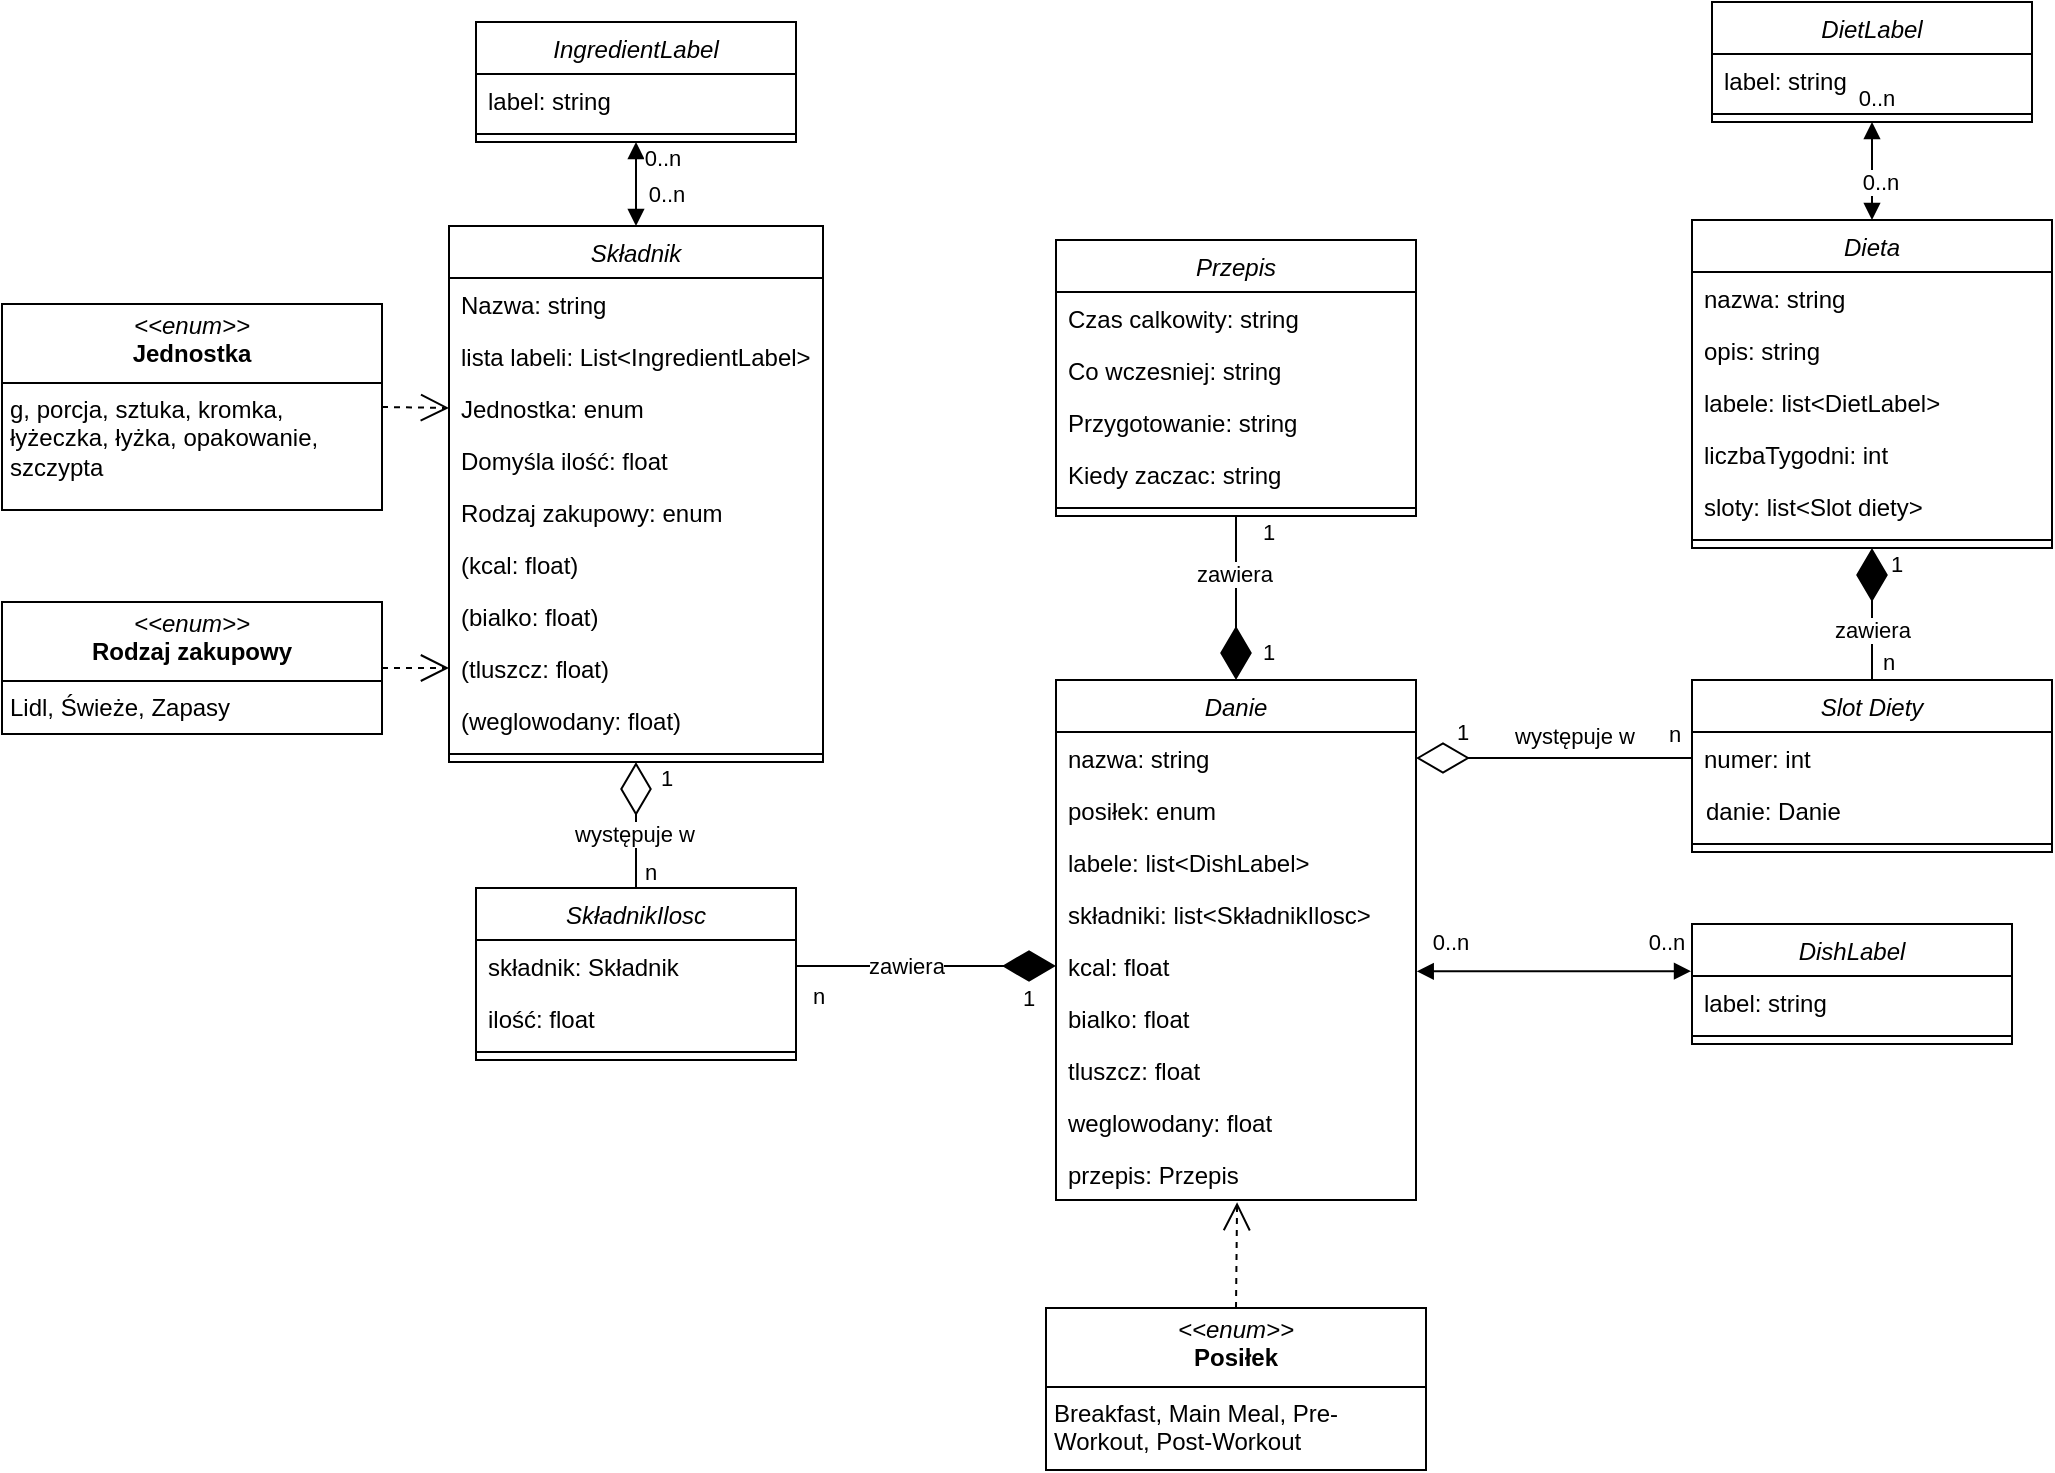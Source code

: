 <mxfile>
    <diagram id="C5RBs43oDa-KdzZeNtuy" name="Page-1">
        <mxGraphModel dx="2134" dy="2095" grid="0" gridSize="10" guides="1" tooltips="1" connect="1" arrows="1" fold="1" page="1" pageScale="1" pageWidth="827" pageHeight="1169" math="0" shadow="0">
            <root>
                <mxCell id="WIyWlLk6GJQsqaUBKTNV-0"/>
                <mxCell id="WIyWlLk6GJQsqaUBKTNV-1" parent="WIyWlLk6GJQsqaUBKTNV-0"/>
                <mxCell id="zkfFHV4jXpPFQw0GAbJ--0" value="Składnik" style="swimlane;fontStyle=2;align=center;verticalAlign=top;childLayout=stackLayout;horizontal=1;startSize=26;horizontalStack=0;resizeParent=1;resizeLast=0;collapsible=1;marginBottom=0;rounded=0;shadow=0;strokeWidth=1;" parent="WIyWlLk6GJQsqaUBKTNV-1" vertex="1">
                    <mxGeometry x="19.5" y="15" width="187" height="268" as="geometry">
                        <mxRectangle x="220" y="120" width="160" height="26" as="alternateBounds"/>
                    </mxGeometry>
                </mxCell>
                <mxCell id="zkfFHV4jXpPFQw0GAbJ--1" value="Nazwa: string" style="text;align=left;verticalAlign=top;spacingLeft=4;spacingRight=4;overflow=hidden;rotatable=0;points=[[0,0.5],[1,0.5]];portConstraint=eastwest;" parent="zkfFHV4jXpPFQw0GAbJ--0" vertex="1">
                    <mxGeometry y="26" width="187" height="26" as="geometry"/>
                </mxCell>
                <mxCell id="32" value="lista labeli: List&lt;IngredientLabel&gt;" style="text;align=left;verticalAlign=top;spacingLeft=4;spacingRight=4;overflow=hidden;rotatable=0;points=[[0,0.5],[1,0.5]];portConstraint=eastwest;" parent="zkfFHV4jXpPFQw0GAbJ--0" vertex="1">
                    <mxGeometry y="52" width="187" height="26" as="geometry"/>
                </mxCell>
                <mxCell id="zkfFHV4jXpPFQw0GAbJ--2" value="Jednostka: enum " style="text;align=left;verticalAlign=top;spacingLeft=4;spacingRight=4;overflow=hidden;rotatable=0;points=[[0,0.5],[1,0.5]];portConstraint=eastwest;rounded=0;shadow=0;html=0;" parent="zkfFHV4jXpPFQw0GAbJ--0" vertex="1">
                    <mxGeometry y="78" width="187" height="26" as="geometry"/>
                </mxCell>
                <mxCell id="c72ddF2UnbNpAd4IKjq6-0" value="Domyśla ilość: float" style="text;align=left;verticalAlign=top;spacingLeft=4;spacingRight=4;overflow=hidden;rotatable=0;points=[[0,0.5],[1,0.5]];portConstraint=eastwest;rounded=0;shadow=0;html=0;" parent="zkfFHV4jXpPFQw0GAbJ--0" vertex="1">
                    <mxGeometry y="104" width="187" height="26" as="geometry"/>
                </mxCell>
                <mxCell id="c72ddF2UnbNpAd4IKjq6-1" value="Rodzaj zakupowy: enum" style="text;align=left;verticalAlign=top;spacingLeft=4;spacingRight=4;overflow=hidden;rotatable=0;points=[[0,0.5],[1,0.5]];portConstraint=eastwest;rounded=0;shadow=0;html=0;" parent="zkfFHV4jXpPFQw0GAbJ--0" vertex="1">
                    <mxGeometry y="130" width="187" height="26" as="geometry"/>
                </mxCell>
                <mxCell id="c72ddF2UnbNpAd4IKjq6-2" value="(kcal: float)&#xa;" style="text;align=left;verticalAlign=top;spacingLeft=4;spacingRight=4;overflow=hidden;rotatable=0;points=[[0,0.5],[1,0.5]];portConstraint=eastwest;rounded=0;shadow=0;html=0;" parent="zkfFHV4jXpPFQw0GAbJ--0" vertex="1">
                    <mxGeometry y="156" width="187" height="26" as="geometry"/>
                </mxCell>
                <mxCell id="c72ddF2UnbNpAd4IKjq6-4" value="(bialko: float)&#xa;" style="text;align=left;verticalAlign=top;spacingLeft=4;spacingRight=4;overflow=hidden;rotatable=0;points=[[0,0.5],[1,0.5]];portConstraint=eastwest;rounded=0;shadow=0;html=0;" parent="zkfFHV4jXpPFQw0GAbJ--0" vertex="1">
                    <mxGeometry y="182" width="187" height="26" as="geometry"/>
                </mxCell>
                <mxCell id="c72ddF2UnbNpAd4IKjq6-5" value="(tluszcz: float)&#xa;" style="text;align=left;verticalAlign=top;spacingLeft=4;spacingRight=4;overflow=hidden;rotatable=0;points=[[0,0.5],[1,0.5]];portConstraint=eastwest;rounded=0;shadow=0;html=0;" parent="zkfFHV4jXpPFQw0GAbJ--0" vertex="1">
                    <mxGeometry y="208" width="187" height="26" as="geometry"/>
                </mxCell>
                <mxCell id="c72ddF2UnbNpAd4IKjq6-6" value="(weglowodany: float)&#xa;" style="text;align=left;verticalAlign=top;spacingLeft=4;spacingRight=4;overflow=hidden;rotatable=0;points=[[0,0.5],[1,0.5]];portConstraint=eastwest;rounded=0;shadow=0;html=0;" parent="zkfFHV4jXpPFQw0GAbJ--0" vertex="1">
                    <mxGeometry y="234" width="187" height="26" as="geometry"/>
                </mxCell>
                <mxCell id="zkfFHV4jXpPFQw0GAbJ--4" value="" style="line;html=1;strokeWidth=1;align=left;verticalAlign=middle;spacingTop=-1;spacingLeft=3;spacingRight=3;rotatable=0;labelPosition=right;points=[];portConstraint=eastwest;" parent="zkfFHV4jXpPFQw0GAbJ--0" vertex="1">
                    <mxGeometry y="260" width="187" height="8" as="geometry"/>
                </mxCell>
                <mxCell id="c72ddF2UnbNpAd4IKjq6-7" value="Danie" style="swimlane;fontStyle=2;align=center;verticalAlign=top;childLayout=stackLayout;horizontal=1;startSize=26;horizontalStack=0;resizeParent=1;resizeLast=0;collapsible=1;marginBottom=0;rounded=0;shadow=0;strokeWidth=1;" parent="WIyWlLk6GJQsqaUBKTNV-1" vertex="1">
                    <mxGeometry x="323" y="242" width="180" height="260" as="geometry">
                        <mxRectangle x="220" y="120" width="160" height="26" as="alternateBounds"/>
                    </mxGeometry>
                </mxCell>
                <mxCell id="c72ddF2UnbNpAd4IKjq6-8" value="nazwa: string" style="text;align=left;verticalAlign=top;spacingLeft=4;spacingRight=4;overflow=hidden;rotatable=0;points=[[0,0.5],[1,0.5]];portConstraint=eastwest;" parent="c72ddF2UnbNpAd4IKjq6-7" vertex="1">
                    <mxGeometry y="26" width="180" height="26" as="geometry"/>
                </mxCell>
                <mxCell id="c72ddF2UnbNpAd4IKjq6-11" value="posiłek: enum" style="text;align=left;verticalAlign=top;spacingLeft=4;spacingRight=4;overflow=hidden;rotatable=0;points=[[0,0.5],[1,0.5]];portConstraint=eastwest;rounded=0;shadow=0;html=0;" parent="c72ddF2UnbNpAd4IKjq6-7" vertex="1">
                    <mxGeometry y="52" width="180" height="26" as="geometry"/>
                </mxCell>
                <mxCell id="c72ddF2UnbNpAd4IKjq6-9" value="labele: list&lt;DishLabel&gt;" style="text;align=left;verticalAlign=top;spacingLeft=4;spacingRight=4;overflow=hidden;rotatable=0;points=[[0,0.5],[1,0.5]];portConstraint=eastwest;rounded=0;shadow=0;html=0;" parent="c72ddF2UnbNpAd4IKjq6-7" vertex="1">
                    <mxGeometry y="78" width="180" height="26" as="geometry"/>
                </mxCell>
                <mxCell id="c72ddF2UnbNpAd4IKjq6-10" value="składniki: list&lt;SkładnikIlosc&gt;&#xa;" style="text;align=left;verticalAlign=top;spacingLeft=4;spacingRight=4;overflow=hidden;rotatable=0;points=[[0,0.5],[1,0.5]];portConstraint=eastwest;rounded=0;shadow=0;html=0;" parent="c72ddF2UnbNpAd4IKjq6-7" vertex="1">
                    <mxGeometry y="104" width="180" height="26" as="geometry"/>
                </mxCell>
                <mxCell id="c72ddF2UnbNpAd4IKjq6-12" value="kcal: float" style="text;align=left;verticalAlign=top;spacingLeft=4;spacingRight=4;overflow=hidden;rotatable=0;points=[[0,0.5],[1,0.5]];portConstraint=eastwest;rounded=0;shadow=0;html=0;" parent="c72ddF2UnbNpAd4IKjq6-7" vertex="1">
                    <mxGeometry y="130" width="180" height="26" as="geometry"/>
                </mxCell>
                <mxCell id="c72ddF2UnbNpAd4IKjq6-13" value="bialko: float&#xa;" style="text;align=left;verticalAlign=top;spacingLeft=4;spacingRight=4;overflow=hidden;rotatable=0;points=[[0,0.5],[1,0.5]];portConstraint=eastwest;rounded=0;shadow=0;html=0;" parent="c72ddF2UnbNpAd4IKjq6-7" vertex="1">
                    <mxGeometry y="156" width="180" height="26" as="geometry"/>
                </mxCell>
                <mxCell id="c72ddF2UnbNpAd4IKjq6-14" value="tluszcz: float&#xa;" style="text;align=left;verticalAlign=top;spacingLeft=4;spacingRight=4;overflow=hidden;rotatable=0;points=[[0,0.5],[1,0.5]];portConstraint=eastwest;rounded=0;shadow=0;html=0;" parent="c72ddF2UnbNpAd4IKjq6-7" vertex="1">
                    <mxGeometry y="182" width="180" height="26" as="geometry"/>
                </mxCell>
                <mxCell id="c72ddF2UnbNpAd4IKjq6-15" value="weglowodany: float&#xa;" style="text;align=left;verticalAlign=top;spacingLeft=4;spacingRight=4;overflow=hidden;rotatable=0;points=[[0,0.5],[1,0.5]];portConstraint=eastwest;rounded=0;shadow=0;html=0;" parent="c72ddF2UnbNpAd4IKjq6-7" vertex="1">
                    <mxGeometry y="208" width="180" height="26" as="geometry"/>
                </mxCell>
                <mxCell id="c72ddF2UnbNpAd4IKjq6-16" value="przepis: Przepis" style="text;align=left;verticalAlign=top;spacingLeft=4;spacingRight=4;overflow=hidden;rotatable=0;points=[[0,0.5],[1,0.5]];portConstraint=eastwest;rounded=0;shadow=0;html=0;" parent="c72ddF2UnbNpAd4IKjq6-7" vertex="1">
                    <mxGeometry y="234" width="180" height="26" as="geometry"/>
                </mxCell>
                <mxCell id="c72ddF2UnbNpAd4IKjq6-18" value="Przepis" style="swimlane;fontStyle=2;align=center;verticalAlign=top;childLayout=stackLayout;horizontal=1;startSize=26;horizontalStack=0;resizeParent=1;resizeLast=0;collapsible=1;marginBottom=0;rounded=0;shadow=0;strokeWidth=1;" parent="WIyWlLk6GJQsqaUBKTNV-1" vertex="1">
                    <mxGeometry x="323" y="22" width="180" height="138" as="geometry">
                        <mxRectangle x="220" y="120" width="160" height="26" as="alternateBounds"/>
                    </mxGeometry>
                </mxCell>
                <mxCell id="c72ddF2UnbNpAd4IKjq6-27" value="Czas calkowity: string" style="text;align=left;verticalAlign=top;spacingLeft=4;spacingRight=4;overflow=hidden;rotatable=0;points=[[0,0.5],[1,0.5]];portConstraint=eastwest;rounded=0;shadow=0;html=0;" parent="c72ddF2UnbNpAd4IKjq6-18" vertex="1">
                    <mxGeometry y="26" width="180" height="26" as="geometry"/>
                </mxCell>
                <mxCell id="c72ddF2UnbNpAd4IKjq6-29" value="Co wczesniej: string" style="text;align=left;verticalAlign=top;spacingLeft=4;spacingRight=4;overflow=hidden;rotatable=0;points=[[0,0.5],[1,0.5]];portConstraint=eastwest;rounded=0;shadow=0;html=0;" parent="c72ddF2UnbNpAd4IKjq6-18" vertex="1">
                    <mxGeometry y="52" width="180" height="26" as="geometry"/>
                </mxCell>
                <mxCell id="c72ddF2UnbNpAd4IKjq6-30" value="Przygotowanie: string" style="text;align=left;verticalAlign=top;spacingLeft=4;spacingRight=4;overflow=hidden;rotatable=0;points=[[0,0.5],[1,0.5]];portConstraint=eastwest;rounded=0;shadow=0;html=0;" parent="c72ddF2UnbNpAd4IKjq6-18" vertex="1">
                    <mxGeometry y="78" width="180" height="26" as="geometry"/>
                </mxCell>
                <mxCell id="c72ddF2UnbNpAd4IKjq6-31" value="Kiedy zaczac: string" style="text;align=left;verticalAlign=top;spacingLeft=4;spacingRight=4;overflow=hidden;rotatable=0;points=[[0,0.5],[1,0.5]];portConstraint=eastwest;rounded=0;shadow=0;html=0;" parent="c72ddF2UnbNpAd4IKjq6-18" vertex="1">
                    <mxGeometry y="104" width="180" height="26" as="geometry"/>
                </mxCell>
                <mxCell id="c72ddF2UnbNpAd4IKjq6-28" value="" style="line;html=1;strokeWidth=1;align=left;verticalAlign=middle;spacingTop=-1;spacingLeft=3;spacingRight=3;rotatable=0;labelPosition=right;points=[];portConstraint=eastwest;" parent="c72ddF2UnbNpAd4IKjq6-18" vertex="1">
                    <mxGeometry y="130" width="180" height="8" as="geometry"/>
                </mxCell>
                <mxCell id="c72ddF2UnbNpAd4IKjq6-34" value="" style="endArrow=diamondThin;endFill=1;endSize=24;html=1;rounded=0;entryX=0.5;entryY=0;entryDx=0;entryDy=0;exitX=0.5;exitY=1;exitDx=0;exitDy=0;" parent="WIyWlLk6GJQsqaUBKTNV-1" source="c72ddF2UnbNpAd4IKjq6-18" target="c72ddF2UnbNpAd4IKjq6-7" edge="1">
                    <mxGeometry width="160" relative="1" as="geometry">
                        <mxPoint x="360" y="203" as="sourcePoint"/>
                        <mxPoint x="423" y="242" as="targetPoint"/>
                    </mxGeometry>
                </mxCell>
                <mxCell id="c72ddF2UnbNpAd4IKjq6-35" value="zawiera" style="edgeLabel;html=1;align=center;verticalAlign=middle;resizable=0;points=[];" parent="c72ddF2UnbNpAd4IKjq6-34" vertex="1" connectable="0">
                    <mxGeometry x="-0.29" y="-1" relative="1" as="geometry">
                        <mxPoint as="offset"/>
                    </mxGeometry>
                </mxCell>
                <mxCell id="7" value="1" style="edgeLabel;html=1;align=center;verticalAlign=middle;resizable=0;points=[];" parent="c72ddF2UnbNpAd4IKjq6-34" vertex="1" connectable="0">
                    <mxGeometry x="0.623" y="-3" relative="1" as="geometry">
                        <mxPoint x="19" y="1" as="offset"/>
                    </mxGeometry>
                </mxCell>
                <mxCell id="8" value="1" style="edgeLabel;html=1;align=center;verticalAlign=middle;resizable=0;points=[];" parent="c72ddF2UnbNpAd4IKjq6-34" vertex="1" connectable="0">
                    <mxGeometry x="-0.779" relative="1" as="geometry">
                        <mxPoint x="16" y="-1" as="offset"/>
                    </mxGeometry>
                </mxCell>
                <mxCell id="c72ddF2UnbNpAd4IKjq6-36" value="SkładnikIlosc" style="swimlane;fontStyle=2;align=center;verticalAlign=top;childLayout=stackLayout;horizontal=1;startSize=26;horizontalStack=0;resizeParent=1;resizeLast=0;collapsible=1;marginBottom=0;rounded=0;shadow=0;strokeWidth=1;" parent="WIyWlLk6GJQsqaUBKTNV-1" vertex="1">
                    <mxGeometry x="33" y="346" width="160" height="86" as="geometry">
                        <mxRectangle x="220" y="120" width="160" height="26" as="alternateBounds"/>
                    </mxGeometry>
                </mxCell>
                <mxCell id="c72ddF2UnbNpAd4IKjq6-37" value="składnik: Składnik" style="text;align=left;verticalAlign=top;spacingLeft=4;spacingRight=4;overflow=hidden;rotatable=0;points=[[0,0.5],[1,0.5]];portConstraint=eastwest;" parent="c72ddF2UnbNpAd4IKjq6-36" vertex="1">
                    <mxGeometry y="26" width="160" height="26" as="geometry"/>
                </mxCell>
                <mxCell id="c72ddF2UnbNpAd4IKjq6-38" value="ilość: float" style="text;align=left;verticalAlign=top;spacingLeft=4;spacingRight=4;overflow=hidden;rotatable=0;points=[[0,0.5],[1,0.5]];portConstraint=eastwest;rounded=0;shadow=0;html=0;" parent="c72ddF2UnbNpAd4IKjq6-36" vertex="1">
                    <mxGeometry y="52" width="160" height="26" as="geometry"/>
                </mxCell>
                <mxCell id="c72ddF2UnbNpAd4IKjq6-45" value="" style="line;html=1;strokeWidth=1;align=left;verticalAlign=middle;spacingTop=-1;spacingLeft=3;spacingRight=3;rotatable=0;labelPosition=right;points=[];portConstraint=eastwest;" parent="c72ddF2UnbNpAd4IKjq6-36" vertex="1">
                    <mxGeometry y="78" width="160" height="8" as="geometry"/>
                </mxCell>
                <mxCell id="c72ddF2UnbNpAd4IKjq6-52" value="" style="endArrow=diamondThin;endFill=0;endSize=24;html=1;rounded=0;exitX=0.5;exitY=0;exitDx=0;exitDy=0;entryX=0.5;entryY=1;entryDx=0;entryDy=0;" parent="WIyWlLk6GJQsqaUBKTNV-1" source="c72ddF2UnbNpAd4IKjq6-36" target="zkfFHV4jXpPFQw0GAbJ--0" edge="1">
                    <mxGeometry width="160" relative="1" as="geometry">
                        <mxPoint x="162" y="240" as="sourcePoint"/>
                        <mxPoint x="322" y="240" as="targetPoint"/>
                    </mxGeometry>
                </mxCell>
                <mxCell id="c72ddF2UnbNpAd4IKjq6-53" value="1" style="edgeLabel;html=1;align=center;verticalAlign=middle;resizable=0;points=[];" parent="c72ddF2UnbNpAd4IKjq6-52" vertex="1" connectable="0">
                    <mxGeometry x="0.499" y="-5" relative="1" as="geometry">
                        <mxPoint x="10" y="-8" as="offset"/>
                    </mxGeometry>
                </mxCell>
                <mxCell id="c72ddF2UnbNpAd4IKjq6-54" value="n" style="edgeLabel;html=1;align=center;verticalAlign=middle;resizable=0;points=[];" parent="c72ddF2UnbNpAd4IKjq6-52" vertex="1" connectable="0">
                    <mxGeometry x="-0.596" y="-1" relative="1" as="geometry">
                        <mxPoint x="6" y="4" as="offset"/>
                    </mxGeometry>
                </mxCell>
                <mxCell id="c72ddF2UnbNpAd4IKjq6-57" value="występuje w" style="edgeLabel;html=1;align=center;verticalAlign=middle;resizable=0;points=[];" parent="c72ddF2UnbNpAd4IKjq6-52" vertex="1" connectable="0">
                    <mxGeometry x="-0.135" y="1" relative="1" as="geometry">
                        <mxPoint as="offset"/>
                    </mxGeometry>
                </mxCell>
                <mxCell id="c72ddF2UnbNpAd4IKjq6-55" value="" style="endArrow=diamondThin;endFill=1;endSize=24;html=1;rounded=0;entryX=0;entryY=0.5;entryDx=0;entryDy=0;exitX=1;exitY=0.5;exitDx=0;exitDy=0;" parent="WIyWlLk6GJQsqaUBKTNV-1" source="c72ddF2UnbNpAd4IKjq6-37" target="c72ddF2UnbNpAd4IKjq6-12" edge="1">
                    <mxGeometry width="160" relative="1" as="geometry">
                        <mxPoint x="207" y="394" as="sourcePoint"/>
                        <mxPoint x="303" y="357" as="targetPoint"/>
                    </mxGeometry>
                </mxCell>
                <mxCell id="c72ddF2UnbNpAd4IKjq6-56" value="zawiera" style="edgeLabel;html=1;align=center;verticalAlign=middle;resizable=0;points=[];" parent="c72ddF2UnbNpAd4IKjq6-55" vertex="1" connectable="0">
                    <mxGeometry x="-0.29" y="-1" relative="1" as="geometry">
                        <mxPoint x="9" y="-1" as="offset"/>
                    </mxGeometry>
                </mxCell>
                <mxCell id="11" value="1" style="edgeLabel;html=1;align=center;verticalAlign=middle;resizable=0;points=[];" parent="c72ddF2UnbNpAd4IKjq6-55" vertex="1" connectable="0">
                    <mxGeometry x="0.771" y="2" relative="1" as="geometry">
                        <mxPoint x="1" y="18" as="offset"/>
                    </mxGeometry>
                </mxCell>
                <mxCell id="12" value="n" style="edgeLabel;html=1;align=center;verticalAlign=middle;resizable=0;points=[];" parent="c72ddF2UnbNpAd4IKjq6-55" vertex="1" connectable="0">
                    <mxGeometry x="-0.842" relative="1" as="geometry">
                        <mxPoint y="15" as="offset"/>
                    </mxGeometry>
                </mxCell>
                <mxCell id="J546taTjvrkiFie6R2HN-1" value="Dieta" style="swimlane;fontStyle=2;align=center;verticalAlign=top;childLayout=stackLayout;horizontal=1;startSize=26;horizontalStack=0;resizeParent=1;resizeLast=0;collapsible=1;marginBottom=0;rounded=0;shadow=0;strokeWidth=1;" parent="WIyWlLk6GJQsqaUBKTNV-1" vertex="1">
                    <mxGeometry x="641" y="12" width="180" height="164" as="geometry">
                        <mxRectangle x="220" y="120" width="160" height="26" as="alternateBounds"/>
                    </mxGeometry>
                </mxCell>
                <mxCell id="J546taTjvrkiFie6R2HN-2" value="nazwa: string" style="text;align=left;verticalAlign=top;spacingLeft=4;spacingRight=4;overflow=hidden;rotatable=0;points=[[0,0.5],[1,0.5]];portConstraint=eastwest;rounded=0;shadow=0;html=0;" parent="J546taTjvrkiFie6R2HN-1" vertex="1">
                    <mxGeometry y="26" width="180" height="26" as="geometry"/>
                </mxCell>
                <mxCell id="J546taTjvrkiFie6R2HN-3" value="opis: string" style="text;align=left;verticalAlign=top;spacingLeft=4;spacingRight=4;overflow=hidden;rotatable=0;points=[[0,0.5],[1,0.5]];portConstraint=eastwest;rounded=0;shadow=0;html=0;" parent="J546taTjvrkiFie6R2HN-1" vertex="1">
                    <mxGeometry y="52" width="180" height="26" as="geometry"/>
                </mxCell>
                <mxCell id="J546taTjvrkiFie6R2HN-14" value="labele: list&lt;DietLabel&gt;" style="text;align=left;verticalAlign=top;spacingLeft=4;spacingRight=4;overflow=hidden;rotatable=0;points=[[0,0.5],[1,0.5]];portConstraint=eastwest;rounded=0;shadow=0;html=0;" parent="J546taTjvrkiFie6R2HN-1" vertex="1">
                    <mxGeometry y="78" width="180" height="26" as="geometry"/>
                </mxCell>
                <mxCell id="J546taTjvrkiFie6R2HN-4" value="liczbaTygodni: int&#xa;" style="text;align=left;verticalAlign=top;spacingLeft=4;spacingRight=4;overflow=hidden;rotatable=0;points=[[0,0.5],[1,0.5]];portConstraint=eastwest;rounded=0;shadow=0;html=0;" parent="J546taTjvrkiFie6R2HN-1" vertex="1">
                    <mxGeometry y="104" width="180" height="26" as="geometry"/>
                </mxCell>
                <mxCell id="J546taTjvrkiFie6R2HN-5" value="sloty: list&lt;Slot diety&gt;&#xa;" style="text;align=left;verticalAlign=top;spacingLeft=4;spacingRight=4;overflow=hidden;rotatable=0;points=[[0,0.5],[1,0.5]];portConstraint=eastwest;rounded=0;shadow=0;html=0;" parent="J546taTjvrkiFie6R2HN-1" vertex="1">
                    <mxGeometry y="130" width="180" height="26" as="geometry"/>
                </mxCell>
                <mxCell id="J546taTjvrkiFie6R2HN-6" value="" style="line;html=1;strokeWidth=1;align=left;verticalAlign=middle;spacingTop=-1;spacingLeft=3;spacingRight=3;rotatable=0;labelPosition=right;points=[];portConstraint=eastwest;" parent="J546taTjvrkiFie6R2HN-1" vertex="1">
                    <mxGeometry y="156" width="180" height="8" as="geometry"/>
                </mxCell>
                <mxCell id="J546taTjvrkiFie6R2HN-7" value="Slot Diety" style="swimlane;fontStyle=2;align=center;verticalAlign=top;childLayout=stackLayout;horizontal=1;startSize=26;horizontalStack=0;resizeParent=1;resizeLast=0;collapsible=1;marginBottom=0;rounded=0;shadow=0;strokeWidth=1;" parent="WIyWlLk6GJQsqaUBKTNV-1" vertex="1">
                    <mxGeometry x="641" y="242" width="180" height="86" as="geometry">
                        <mxRectangle x="220" y="120" width="160" height="26" as="alternateBounds"/>
                    </mxGeometry>
                </mxCell>
                <mxCell id="J546taTjvrkiFie6R2HN-9" value="numer: int" style="text;align=left;verticalAlign=top;spacingLeft=4;spacingRight=4;overflow=hidden;rotatable=0;points=[[0,0.5],[1,0.5]];portConstraint=eastwest;rounded=0;shadow=0;html=0;" parent="J546taTjvrkiFie6R2HN-7" vertex="1">
                    <mxGeometry y="26" width="180" height="26" as="geometry"/>
                </mxCell>
                <mxCell id="J546taTjvrkiFie6R2HN-11" value="danie: Danie" style="text;align=left;verticalAlign=top;spacingLeft=5;spacingRight=4;overflow=hidden;rotatable=0;points=[[0,0.5],[1,0.5]];portConstraint=eastwest;rounded=0;shadow=0;html=0;" parent="J546taTjvrkiFie6R2HN-7" vertex="1">
                    <mxGeometry y="52" width="180" height="26" as="geometry"/>
                </mxCell>
                <mxCell id="J546taTjvrkiFie6R2HN-12" value="" style="line;html=1;strokeWidth=1;align=left;verticalAlign=middle;spacingTop=-1;spacingLeft=3;spacingRight=3;rotatable=0;labelPosition=right;points=[];portConstraint=eastwest;" parent="J546taTjvrkiFie6R2HN-7" vertex="1">
                    <mxGeometry y="78" width="180" height="8" as="geometry"/>
                </mxCell>
                <mxCell id="J546taTjvrkiFie6R2HN-15" value="" style="endArrow=diamondThin;endFill=1;endSize=24;html=1;rounded=0;exitX=0.5;exitY=0;exitDx=0;exitDy=0;entryX=0.5;entryY=1;entryDx=0;entryDy=0;" parent="WIyWlLk6GJQsqaUBKTNV-1" source="J546taTjvrkiFie6R2HN-7" target="J546taTjvrkiFie6R2HN-1" edge="1">
                    <mxGeometry width="160" relative="1" as="geometry">
                        <mxPoint x="746.71" y="189" as="sourcePoint"/>
                        <mxPoint x="697" y="212" as="targetPoint"/>
                    </mxGeometry>
                </mxCell>
                <mxCell id="J546taTjvrkiFie6R2HN-16" value="zawiera" style="edgeLabel;html=1;align=center;verticalAlign=middle;resizable=0;points=[];" parent="J546taTjvrkiFie6R2HN-15" vertex="1" connectable="0">
                    <mxGeometry x="-0.29" y="-1" relative="1" as="geometry">
                        <mxPoint x="-1" y="-2" as="offset"/>
                    </mxGeometry>
                </mxCell>
                <mxCell id="9" value="n" style="edgeLabel;html=1;align=center;verticalAlign=middle;resizable=0;points=[];" parent="J546taTjvrkiFie6R2HN-15" vertex="1" connectable="0">
                    <mxGeometry x="-0.843" y="-1" relative="1" as="geometry">
                        <mxPoint x="7" y="-4" as="offset"/>
                    </mxGeometry>
                </mxCell>
                <mxCell id="10" value="1" style="edgeLabel;html=1;align=center;verticalAlign=middle;resizable=0;points=[];" parent="J546taTjvrkiFie6R2HN-15" vertex="1" connectable="0">
                    <mxGeometry x="0.731" y="-3" relative="1" as="geometry">
                        <mxPoint x="9" y="-1" as="offset"/>
                    </mxGeometry>
                </mxCell>
                <mxCell id="J546taTjvrkiFie6R2HN-17" value="" style="endArrow=diamondThin;endFill=0;endSize=24;html=1;rounded=0;exitX=0;exitY=0.5;exitDx=0;exitDy=0;entryX=1;entryY=0.5;entryDx=0;entryDy=0;" parent="WIyWlLk6GJQsqaUBKTNV-1" source="J546taTjvrkiFie6R2HN-9" target="c72ddF2UnbNpAd4IKjq6-8" edge="1">
                    <mxGeometry width="160" relative="1" as="geometry">
                        <mxPoint x="559" y="406" as="sourcePoint"/>
                        <mxPoint x="559" y="314" as="targetPoint"/>
                    </mxGeometry>
                </mxCell>
                <mxCell id="J546taTjvrkiFie6R2HN-18" value="1" style="edgeLabel;html=1;align=center;verticalAlign=middle;resizable=0;points=[];" parent="J546taTjvrkiFie6R2HN-17" vertex="1" connectable="0">
                    <mxGeometry x="0.499" y="-5" relative="1" as="geometry">
                        <mxPoint x="-12" y="-8" as="offset"/>
                    </mxGeometry>
                </mxCell>
                <mxCell id="J546taTjvrkiFie6R2HN-19" value="n" style="edgeLabel;html=1;align=center;verticalAlign=middle;resizable=0;points=[];" parent="J546taTjvrkiFie6R2HN-17" vertex="1" connectable="0">
                    <mxGeometry x="-0.596" y="-1" relative="1" as="geometry">
                        <mxPoint x="19" y="-11" as="offset"/>
                    </mxGeometry>
                </mxCell>
                <mxCell id="J546taTjvrkiFie6R2HN-20" value="występuje w" style="edgeLabel;html=1;align=center;verticalAlign=middle;resizable=0;points=[];" parent="J546taTjvrkiFie6R2HN-17" vertex="1" connectable="0">
                    <mxGeometry x="-0.135" y="1" relative="1" as="geometry">
                        <mxPoint y="-12" as="offset"/>
                    </mxGeometry>
                </mxCell>
                <mxCell id="0" value="&lt;p style=&quot;margin:0px;margin-top:4px;text-align:center;&quot;&gt;&lt;i&gt;&amp;lt;&amp;lt;enum&amp;gt;&amp;gt;&lt;/i&gt;&lt;br&gt;&lt;b&gt;Jednostka&lt;/b&gt;&lt;/p&gt;&lt;hr size=&quot;1&quot; style=&quot;border-style:solid;&quot;&gt;&lt;p style=&quot;margin:0px;margin-left:4px;&quot;&gt;g, porcja, sztuka, kromka, łyżeczka, łyżka, opakowanie, szczypta&lt;/p&gt;&lt;p style=&quot;margin:0px;margin-left:4px;&quot;&gt;&lt;br&gt;&lt;/p&gt;&lt;hr size=&quot;1&quot; style=&quot;border-style:solid;&quot;&gt;&lt;p style=&quot;margin:0px;margin-left:4px;&quot;&gt;&lt;br&gt;&lt;br&gt;&lt;/p&gt;" style="verticalAlign=top;align=left;overflow=fill;html=1;whiteSpace=wrap;" parent="WIyWlLk6GJQsqaUBKTNV-1" vertex="1">
                    <mxGeometry x="-204" y="54" width="190" height="103" as="geometry"/>
                </mxCell>
                <mxCell id="1" value="&lt;p style=&quot;margin:0px;margin-top:4px;text-align:center;&quot;&gt;&lt;i&gt;&amp;lt;&amp;lt;enum&amp;gt;&amp;gt;&lt;/i&gt;&lt;br&gt;&lt;b&gt;Rodzaj zakupowy&lt;/b&gt;&lt;/p&gt;&lt;hr size=&quot;1&quot; style=&quot;border-style:solid;&quot;&gt;&lt;p style=&quot;margin:0px;margin-left:4px;&quot;&gt;Lidl, Świeże, Zapasy&lt;/p&gt;&lt;p style=&quot;margin:0px;margin-left:4px;&quot;&gt;&lt;br&gt;&lt;/p&gt;&lt;hr size=&quot;1&quot; style=&quot;border-style:solid;&quot;&gt;&lt;p style=&quot;margin:0px;margin-left:4px;&quot;&gt;&lt;br&gt;&lt;br&gt;&lt;/p&gt;" style="verticalAlign=top;align=left;overflow=fill;html=1;whiteSpace=wrap;" parent="WIyWlLk6GJQsqaUBKTNV-1" vertex="1">
                    <mxGeometry x="-204" y="203" width="190" height="66" as="geometry"/>
                </mxCell>
                <mxCell id="2" value="" style="endArrow=open;endSize=12;dashed=1;html=1;exitX=1;exitY=0.5;exitDx=0;exitDy=0;entryX=0;entryY=0.5;entryDx=0;entryDy=0;" parent="WIyWlLk6GJQsqaUBKTNV-1" source="1" target="c72ddF2UnbNpAd4IKjq6-5" edge="1">
                    <mxGeometry width="160" relative="1" as="geometry">
                        <mxPoint x="4" y="192" as="sourcePoint"/>
                        <mxPoint x="164" y="192" as="targetPoint"/>
                    </mxGeometry>
                </mxCell>
                <mxCell id="4" value="" style="endArrow=open;endSize=12;dashed=1;html=1;exitX=1;exitY=0.5;exitDx=0;exitDy=0;entryX=0;entryY=0.5;entryDx=0;entryDy=0;" parent="WIyWlLk6GJQsqaUBKTNV-1" source="0" target="zkfFHV4jXpPFQw0GAbJ--2" edge="1">
                    <mxGeometry width="160" relative="1" as="geometry">
                        <mxPoint x="-2" y="217" as="sourcePoint"/>
                        <mxPoint x="43" y="217" as="targetPoint"/>
                    </mxGeometry>
                </mxCell>
                <mxCell id="5" value="&lt;p style=&quot;margin:0px;margin-top:4px;text-align:center;&quot;&gt;&lt;i&gt;&amp;lt;&amp;lt;enum&amp;gt;&amp;gt;&lt;/i&gt;&lt;br&gt;&lt;b&gt;Posiłek&lt;/b&gt;&lt;/p&gt;&lt;hr size=&quot;1&quot; style=&quot;border-style:solid;&quot;&gt;&lt;p style=&quot;margin:0px;margin-left:4px;&quot;&gt;Breakfast, Main Meal, Pre-Workout, Post-Workout&lt;/p&gt;&lt;hr size=&quot;1&quot; style=&quot;border-style:solid;&quot;&gt;&lt;p style=&quot;margin:0px;margin-left:4px;&quot;&gt;&lt;br&gt;&lt;br&gt;&lt;/p&gt;" style="verticalAlign=top;align=left;overflow=fill;html=1;whiteSpace=wrap;" parent="WIyWlLk6GJQsqaUBKTNV-1" vertex="1">
                    <mxGeometry x="318" y="556" width="190" height="81" as="geometry"/>
                </mxCell>
                <mxCell id="6" value="" style="endArrow=open;endSize=12;dashed=1;html=1;exitX=0.5;exitY=0;exitDx=0;exitDy=0;entryX=0.503;entryY=1.042;entryDx=0;entryDy=0;entryPerimeter=0;" parent="WIyWlLk6GJQsqaUBKTNV-1" source="5" target="c72ddF2UnbNpAd4IKjq6-16" edge="1">
                    <mxGeometry width="160" relative="1" as="geometry">
                        <mxPoint x="284" y="526" as="sourcePoint"/>
                        <mxPoint x="329" y="526" as="targetPoint"/>
                    </mxGeometry>
                </mxCell>
                <mxCell id="13" value="DishLabel" style="swimlane;fontStyle=2;align=center;verticalAlign=top;childLayout=stackLayout;horizontal=1;startSize=26;horizontalStack=0;resizeParent=1;resizeLast=0;collapsible=1;marginBottom=0;rounded=0;shadow=0;strokeWidth=1;" parent="WIyWlLk6GJQsqaUBKTNV-1" vertex="1">
                    <mxGeometry x="641" y="364" width="160" height="60" as="geometry">
                        <mxRectangle x="220" y="120" width="160" height="26" as="alternateBounds"/>
                    </mxGeometry>
                </mxCell>
                <mxCell id="14" value="label: string" style="text;align=left;verticalAlign=top;spacingLeft=4;spacingRight=4;overflow=hidden;rotatable=0;points=[[0,0.5],[1,0.5]];portConstraint=eastwest;" parent="13" vertex="1">
                    <mxGeometry y="26" width="160" height="26" as="geometry"/>
                </mxCell>
                <mxCell id="16" value="" style="line;html=1;strokeWidth=1;align=left;verticalAlign=middle;spacingTop=-1;spacingLeft=3;spacingRight=3;rotatable=0;labelPosition=right;points=[];portConstraint=eastwest;" parent="13" vertex="1">
                    <mxGeometry y="52" width="160" height="8" as="geometry"/>
                </mxCell>
                <mxCell id="17" value="" style="endArrow=block;startArrow=block;endFill=1;startFill=1;html=1;entryX=-0.003;entryY=0.393;entryDx=0;entryDy=0;entryPerimeter=0;exitX=1.002;exitY=0.603;exitDx=0;exitDy=0;exitPerimeter=0;" parent="WIyWlLk6GJQsqaUBKTNV-1" source="c72ddF2UnbNpAd4IKjq6-12" target="13" edge="1">
                    <mxGeometry width="160" relative="1" as="geometry">
                        <mxPoint x="486" y="365" as="sourcePoint"/>
                        <mxPoint x="646" y="365" as="targetPoint"/>
                    </mxGeometry>
                </mxCell>
                <mxCell id="18" value="0..n" style="edgeLabel;html=1;align=center;verticalAlign=middle;resizable=0;points=[];" parent="17" vertex="1" connectable="0">
                    <mxGeometry x="-0.825" relative="1" as="geometry">
                        <mxPoint x="4" y="-15" as="offset"/>
                    </mxGeometry>
                </mxCell>
                <mxCell id="19" value="0..n" style="edgeLabel;html=1;align=center;verticalAlign=middle;resizable=0;points=[];" parent="17" vertex="1" connectable="0">
                    <mxGeometry x="0.808" y="-2" relative="1" as="geometry">
                        <mxPoint y="-17" as="offset"/>
                    </mxGeometry>
                </mxCell>
                <mxCell id="20" value="DietLabel" style="swimlane;fontStyle=2;align=center;verticalAlign=top;childLayout=stackLayout;horizontal=1;startSize=26;horizontalStack=0;resizeParent=1;resizeLast=0;collapsible=1;marginBottom=0;rounded=0;shadow=0;strokeWidth=1;" parent="WIyWlLk6GJQsqaUBKTNV-1" vertex="1">
                    <mxGeometry x="651" y="-97" width="160" height="60" as="geometry">
                        <mxRectangle x="220" y="120" width="160" height="26" as="alternateBounds"/>
                    </mxGeometry>
                </mxCell>
                <mxCell id="21" value="label: string" style="text;align=left;verticalAlign=top;spacingLeft=4;spacingRight=4;overflow=hidden;rotatable=0;points=[[0,0.5],[1,0.5]];portConstraint=eastwest;" parent="20" vertex="1">
                    <mxGeometry y="26" width="160" height="26" as="geometry"/>
                </mxCell>
                <mxCell id="22" value="" style="line;html=1;strokeWidth=1;align=left;verticalAlign=middle;spacingTop=-1;spacingLeft=3;spacingRight=3;rotatable=0;labelPosition=right;points=[];portConstraint=eastwest;" parent="20" vertex="1">
                    <mxGeometry y="52" width="160" height="8" as="geometry"/>
                </mxCell>
                <mxCell id="23" value="" style="endArrow=block;startArrow=block;endFill=1;startFill=1;html=1;entryX=0.5;entryY=1;entryDx=0;entryDy=0;exitX=0.5;exitY=0;exitDx=0;exitDy=0;" parent="WIyWlLk6GJQsqaUBKTNV-1" source="J546taTjvrkiFie6R2HN-1" target="20" edge="1">
                    <mxGeometry width="160" relative="1" as="geometry">
                        <mxPoint x="850" y="107" as="sourcePoint"/>
                        <mxPoint x="964" y="69.5" as="targetPoint"/>
                    </mxGeometry>
                </mxCell>
                <mxCell id="24" value="0..n" style="edgeLabel;html=1;align=center;verticalAlign=middle;resizable=0;points=[];" parent="23" vertex="1" connectable="0">
                    <mxGeometry x="-0.825" relative="1" as="geometry">
                        <mxPoint x="4" y="-15" as="offset"/>
                    </mxGeometry>
                </mxCell>
                <mxCell id="25" value="0..n" style="edgeLabel;html=1;align=center;verticalAlign=middle;resizable=0;points=[];" parent="23" vertex="1" connectable="0">
                    <mxGeometry x="0.808" y="-2" relative="1" as="geometry">
                        <mxPoint y="-17" as="offset"/>
                    </mxGeometry>
                </mxCell>
                <mxCell id="26" value="IngredientLabel" style="swimlane;fontStyle=2;align=center;verticalAlign=top;childLayout=stackLayout;horizontal=1;startSize=26;horizontalStack=0;resizeParent=1;resizeLast=0;collapsible=1;marginBottom=0;rounded=0;shadow=0;strokeWidth=1;" parent="WIyWlLk6GJQsqaUBKTNV-1" vertex="1">
                    <mxGeometry x="33" y="-87" width="160" height="60" as="geometry">
                        <mxRectangle x="220" y="120" width="160" height="26" as="alternateBounds"/>
                    </mxGeometry>
                </mxCell>
                <mxCell id="27" value="label: string" style="text;align=left;verticalAlign=top;spacingLeft=4;spacingRight=4;overflow=hidden;rotatable=0;points=[[0,0.5],[1,0.5]];portConstraint=eastwest;" parent="26" vertex="1">
                    <mxGeometry y="26" width="160" height="26" as="geometry"/>
                </mxCell>
                <mxCell id="28" value="" style="line;html=1;strokeWidth=1;align=left;verticalAlign=middle;spacingTop=-1;spacingLeft=3;spacingRight=3;rotatable=0;labelPosition=right;points=[];portConstraint=eastwest;" parent="26" vertex="1">
                    <mxGeometry y="52" width="160" height="8" as="geometry"/>
                </mxCell>
                <mxCell id="29" value="" style="endArrow=block;startArrow=block;endFill=1;startFill=1;html=1;entryX=0.5;entryY=1;entryDx=0;entryDy=0;exitX=0.5;exitY=0;exitDx=0;exitDy=0;" parent="WIyWlLk6GJQsqaUBKTNV-1" source="zkfFHV4jXpPFQw0GAbJ--0" target="26" edge="1">
                    <mxGeometry width="160" relative="1" as="geometry">
                        <mxPoint x="-105" y="-96" as="sourcePoint"/>
                        <mxPoint x="38" y="-119" as="targetPoint"/>
                    </mxGeometry>
                </mxCell>
                <mxCell id="30" value="0..n" style="edgeLabel;html=1;align=center;verticalAlign=middle;resizable=0;points=[];" parent="29" vertex="1" connectable="0">
                    <mxGeometry x="-0.825" relative="1" as="geometry">
                        <mxPoint x="15" y="-13" as="offset"/>
                    </mxGeometry>
                </mxCell>
                <mxCell id="31" value="0..n" style="edgeLabel;html=1;align=center;verticalAlign=middle;resizable=0;points=[];" parent="29" vertex="1" connectable="0">
                    <mxGeometry x="0.808" y="-2" relative="1" as="geometry">
                        <mxPoint x="11" y="4" as="offset"/>
                    </mxGeometry>
                </mxCell>
            </root>
        </mxGraphModel>
    </diagram>
</mxfile>